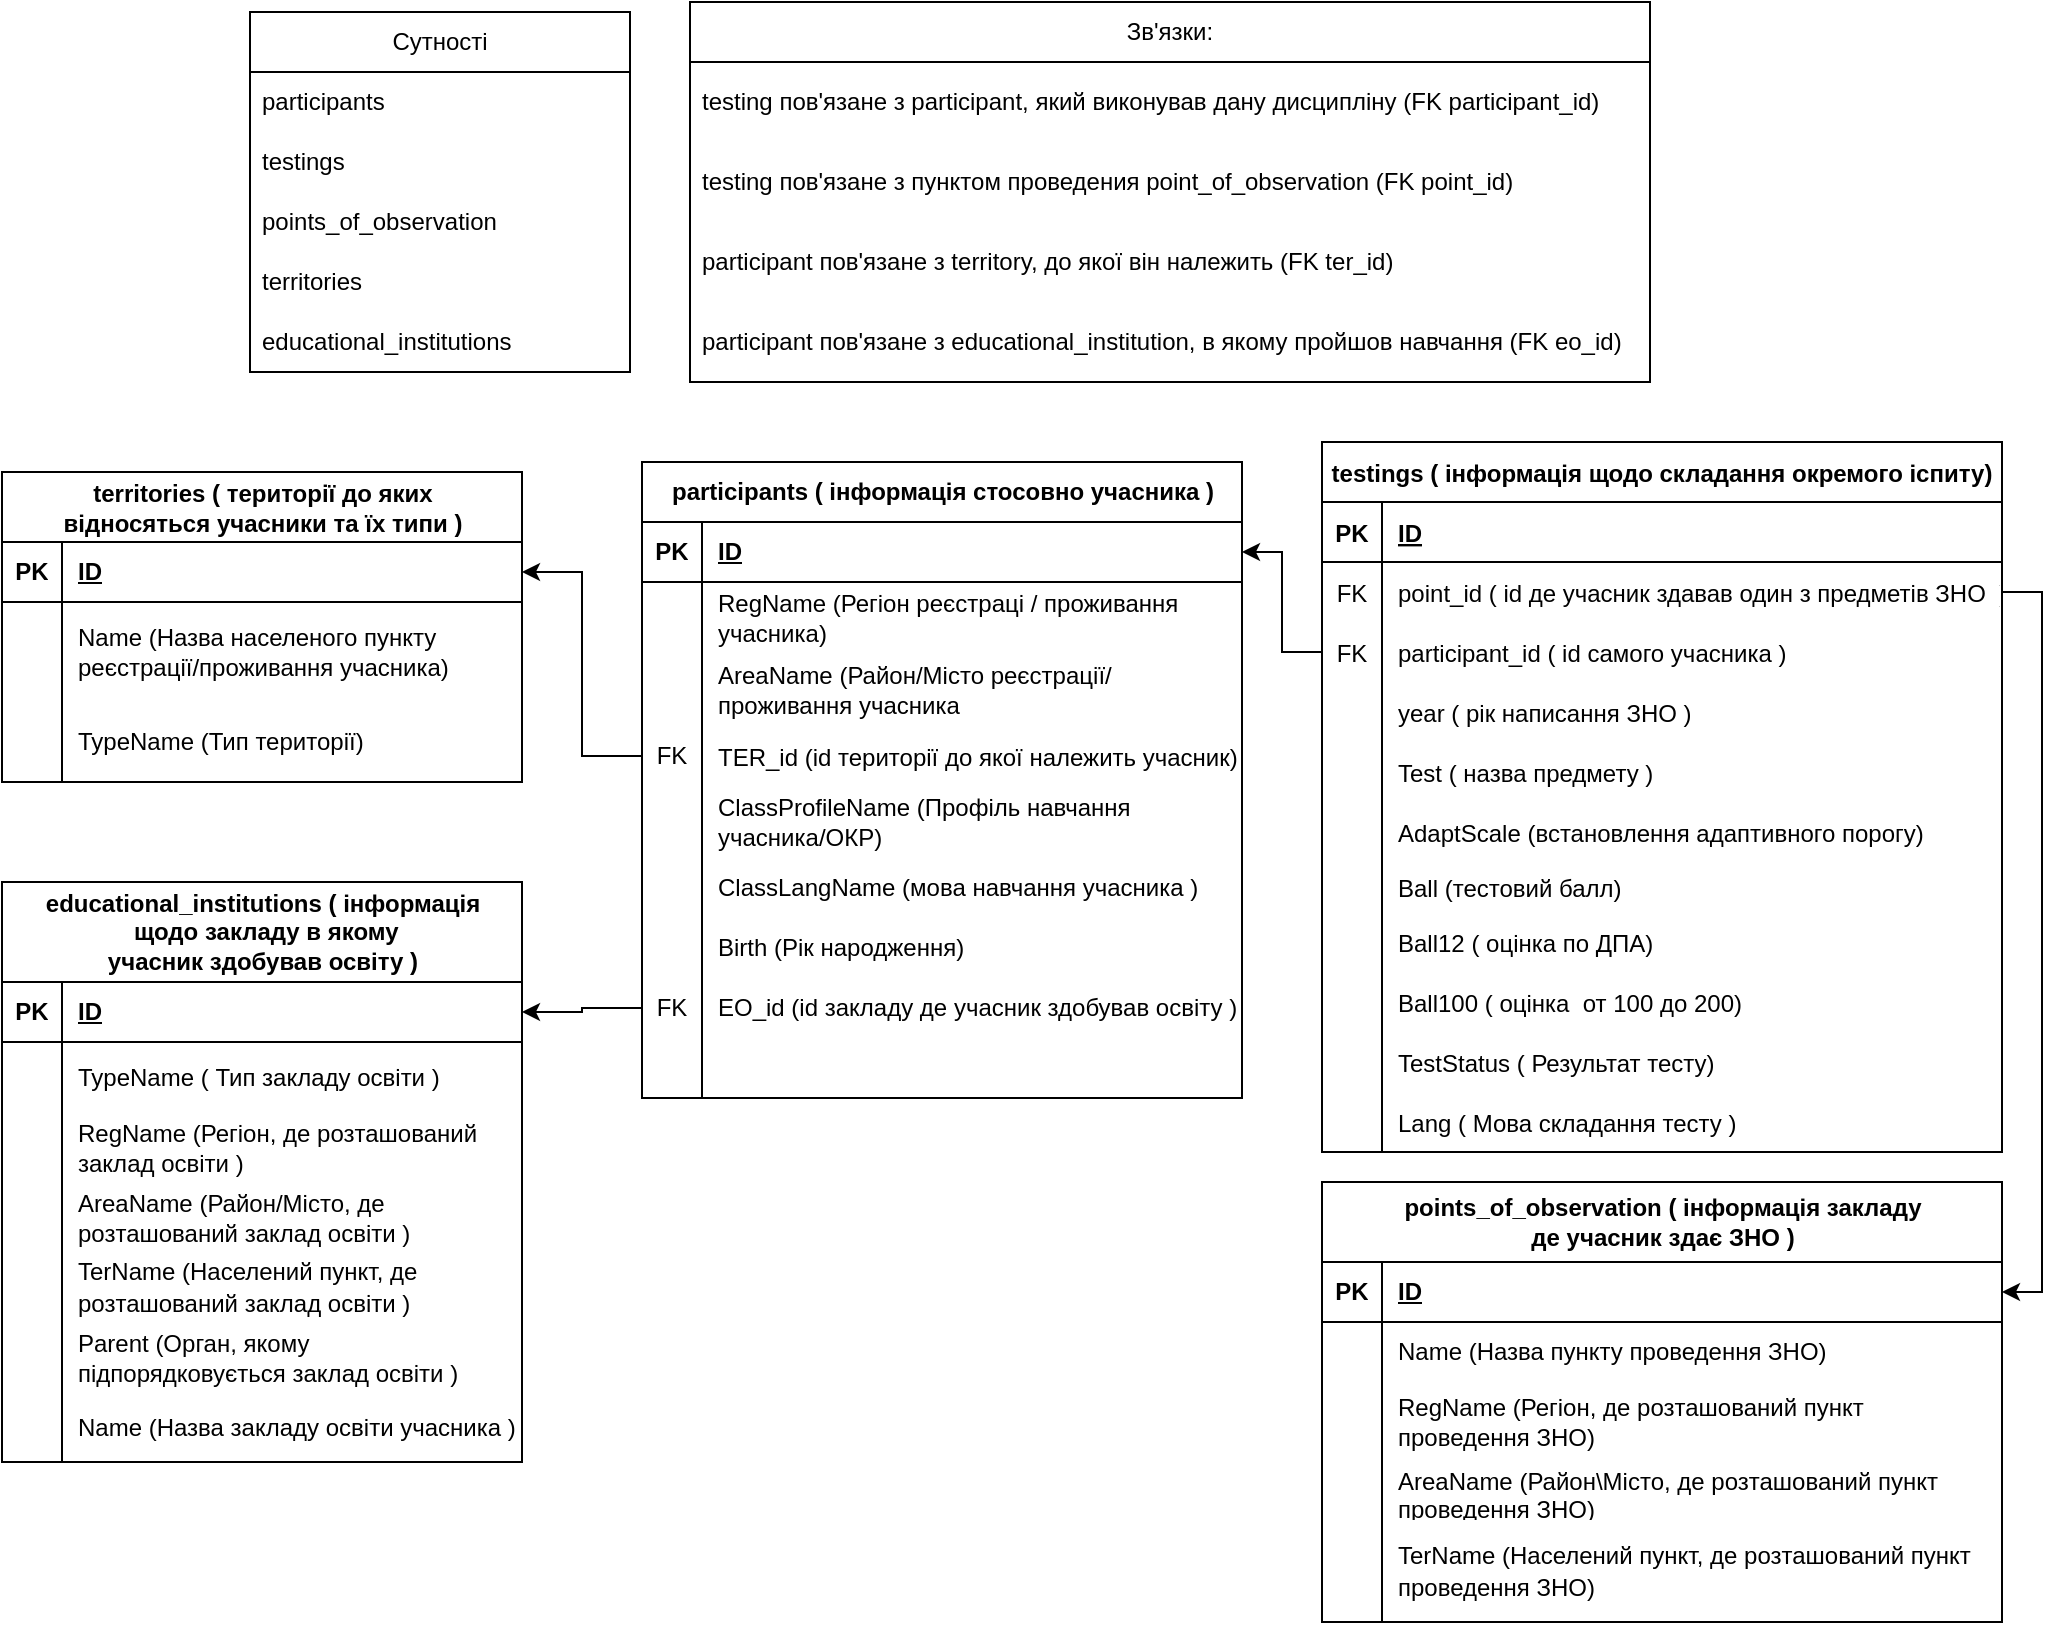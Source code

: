 <mxfile version="21.3.2" type="device">
  <diagram name="Страница 1" id="4mitIDvyVvjJ1ASbw0P2">
    <mxGraphModel dx="1908" dy="829" grid="1" gridSize="10" guides="1" tooltips="1" connect="1" arrows="1" fold="1" page="0" pageScale="1" pageWidth="827" pageHeight="1169" math="0" shadow="0">
      <root>
        <mxCell id="0" />
        <mxCell id="1" parent="0" />
        <mxCell id="XaOCIZ9TYFifyEYZo8_j-1" value="Сутності" style="swimlane;fontStyle=0;childLayout=stackLayout;horizontal=1;startSize=30;horizontalStack=0;resizeParent=1;resizeParentMax=0;resizeLast=0;collapsible=1;marginBottom=0;whiteSpace=wrap;html=1;" vertex="1" parent="1">
          <mxGeometry x="64" y="235" width="190" height="180" as="geometry" />
        </mxCell>
        <mxCell id="XaOCIZ9TYFifyEYZo8_j-2" value="participants" style="text;strokeColor=none;fillColor=none;align=left;verticalAlign=middle;spacingLeft=4;spacingRight=4;overflow=hidden;points=[[0,0.5],[1,0.5]];portConstraint=eastwest;rotatable=0;whiteSpace=wrap;html=1;" vertex="1" parent="XaOCIZ9TYFifyEYZo8_j-1">
          <mxGeometry y="30" width="190" height="30" as="geometry" />
        </mxCell>
        <mxCell id="XaOCIZ9TYFifyEYZo8_j-3" value="testings" style="text;strokeColor=none;fillColor=none;align=left;verticalAlign=middle;spacingLeft=4;spacingRight=4;overflow=hidden;points=[[0,0.5],[1,0.5]];portConstraint=eastwest;rotatable=0;whiteSpace=wrap;html=1;" vertex="1" parent="XaOCIZ9TYFifyEYZo8_j-1">
          <mxGeometry y="60" width="190" height="30" as="geometry" />
        </mxCell>
        <mxCell id="XaOCIZ9TYFifyEYZo8_j-4" value="points_of_observation" style="text;strokeColor=none;fillColor=none;align=left;verticalAlign=middle;spacingLeft=4;spacingRight=4;overflow=hidden;points=[[0,0.5],[1,0.5]];portConstraint=eastwest;rotatable=0;whiteSpace=wrap;html=1;" vertex="1" parent="XaOCIZ9TYFifyEYZo8_j-1">
          <mxGeometry y="90" width="190" height="30" as="geometry" />
        </mxCell>
        <mxCell id="XaOCIZ9TYFifyEYZo8_j-5" value="territories" style="text;strokeColor=none;fillColor=none;align=left;verticalAlign=middle;spacingLeft=4;spacingRight=4;overflow=hidden;points=[[0,0.5],[1,0.5]];portConstraint=eastwest;rotatable=0;whiteSpace=wrap;html=1;" vertex="1" parent="XaOCIZ9TYFifyEYZo8_j-1">
          <mxGeometry y="120" width="190" height="30" as="geometry" />
        </mxCell>
        <mxCell id="XaOCIZ9TYFifyEYZo8_j-6" value="educational_institutions" style="text;strokeColor=none;fillColor=none;align=left;verticalAlign=middle;spacingLeft=4;spacingRight=4;overflow=hidden;points=[[0,0.5],[1,0.5]];portConstraint=eastwest;rotatable=0;whiteSpace=wrap;html=1;" vertex="1" parent="XaOCIZ9TYFifyEYZo8_j-1">
          <mxGeometry y="150" width="190" height="30" as="geometry" />
        </mxCell>
        <mxCell id="XaOCIZ9TYFifyEYZo8_j-7" value="Зв&#39;язки:" style="swimlane;fontStyle=0;childLayout=stackLayout;horizontal=1;startSize=30;horizontalStack=0;resizeParent=1;resizeParentMax=0;resizeLast=0;collapsible=1;marginBottom=0;whiteSpace=wrap;html=1;" vertex="1" parent="1">
          <mxGeometry x="284" y="230" width="480" height="190" as="geometry" />
        </mxCell>
        <mxCell id="XaOCIZ9TYFifyEYZo8_j-8" value="testing&amp;nbsp;пов&#39;язане з participant, який виконував дану дисципліну&amp;nbsp;(FK&amp;nbsp;participant_id)" style="text;strokeColor=none;fillColor=none;align=left;verticalAlign=middle;spacingLeft=4;spacingRight=4;overflow=hidden;points=[[0,0.5],[1,0.5]];portConstraint=eastwest;rotatable=0;whiteSpace=wrap;html=1;" vertex="1" parent="XaOCIZ9TYFifyEYZo8_j-7">
          <mxGeometry y="30" width="480" height="40" as="geometry" />
        </mxCell>
        <mxCell id="XaOCIZ9TYFifyEYZo8_j-9" value="testing&amp;nbsp;пов&#39;язане з&amp;nbsp;пунктом проведения point_of_observation (FK point_id)" style="text;strokeColor=none;fillColor=none;align=left;verticalAlign=middle;spacingLeft=4;spacingRight=4;overflow=hidden;points=[[0,0.5],[1,0.5]];portConstraint=eastwest;rotatable=0;whiteSpace=wrap;html=1;" vertex="1" parent="XaOCIZ9TYFifyEYZo8_j-7">
          <mxGeometry y="70" width="480" height="40" as="geometry" />
        </mxCell>
        <mxCell id="XaOCIZ9TYFifyEYZo8_j-10" value="participant&amp;nbsp;пов&#39;язане з territory, до якої він належить&amp;nbsp;(FK ter_id)" style="text;strokeColor=none;fillColor=none;align=left;verticalAlign=middle;spacingLeft=4;spacingRight=4;overflow=hidden;points=[[0,0.5],[1,0.5]];portConstraint=eastwest;rotatable=0;whiteSpace=wrap;html=1;" vertex="1" parent="XaOCIZ9TYFifyEYZo8_j-7">
          <mxGeometry y="110" width="480" height="40" as="geometry" />
        </mxCell>
        <mxCell id="XaOCIZ9TYFifyEYZo8_j-11" value="participant&amp;nbsp;пов&#39;язане з educational_institution, в якому пройшов навчання (FK eo_id)" style="text;strokeColor=none;fillColor=none;align=left;verticalAlign=middle;spacingLeft=4;spacingRight=4;overflow=hidden;points=[[0,0.5],[1,0.5]];portConstraint=eastwest;rotatable=0;whiteSpace=wrap;html=1;" vertex="1" parent="XaOCIZ9TYFifyEYZo8_j-7">
          <mxGeometry y="150" width="480" height="40" as="geometry" />
        </mxCell>
        <mxCell id="XaOCIZ9TYFifyEYZo8_j-12" value="testings ( інформація щодо складання окремого іспиту)" style="shape=table;startSize=30;container=1;collapsible=1;childLayout=tableLayout;fixedRows=1;rowLines=0;fontStyle=1;align=center;resizeLast=1;" vertex="1" parent="1">
          <mxGeometry x="600" y="450" width="340" height="355" as="geometry">
            <mxRectangle x="540" y="240" width="370" height="30" as="alternateBounds" />
          </mxGeometry>
        </mxCell>
        <mxCell id="XaOCIZ9TYFifyEYZo8_j-13" value="" style="shape=partialRectangle;collapsible=0;dropTarget=0;pointerEvents=0;fillColor=none;points=[[0,0.5],[1,0.5]];portConstraint=eastwest;top=0;left=0;right=0;bottom=1;" vertex="1" parent="XaOCIZ9TYFifyEYZo8_j-12">
          <mxGeometry y="30" width="340" height="30" as="geometry" />
        </mxCell>
        <mxCell id="XaOCIZ9TYFifyEYZo8_j-14" value="PK" style="shape=partialRectangle;overflow=hidden;connectable=0;fillColor=none;top=0;left=0;bottom=0;right=0;fontStyle=1;" vertex="1" parent="XaOCIZ9TYFifyEYZo8_j-13">
          <mxGeometry width="30" height="30" as="geometry">
            <mxRectangle width="30" height="30" as="alternateBounds" />
          </mxGeometry>
        </mxCell>
        <mxCell id="XaOCIZ9TYFifyEYZo8_j-15" value="ID" style="shape=partialRectangle;overflow=hidden;connectable=0;fillColor=none;top=0;left=0;bottom=0;right=0;align=left;spacingLeft=6;fontStyle=5;" vertex="1" parent="XaOCIZ9TYFifyEYZo8_j-13">
          <mxGeometry x="30" width="310" height="30" as="geometry">
            <mxRectangle width="310" height="30" as="alternateBounds" />
          </mxGeometry>
        </mxCell>
        <mxCell id="XaOCIZ9TYFifyEYZo8_j-16" value="" style="shape=partialRectangle;collapsible=0;dropTarget=0;pointerEvents=0;fillColor=none;points=[[0,0.5],[1,0.5]];portConstraint=eastwest;top=0;left=0;right=0;bottom=0;" vertex="1" parent="XaOCIZ9TYFifyEYZo8_j-12">
          <mxGeometry y="60" width="340" height="30" as="geometry" />
        </mxCell>
        <mxCell id="XaOCIZ9TYFifyEYZo8_j-17" value="FK" style="shape=partialRectangle;overflow=hidden;connectable=0;fillColor=none;top=0;left=0;bottom=0;right=0;" vertex="1" parent="XaOCIZ9TYFifyEYZo8_j-16">
          <mxGeometry width="30" height="30" as="geometry">
            <mxRectangle width="30" height="30" as="alternateBounds" />
          </mxGeometry>
        </mxCell>
        <mxCell id="XaOCIZ9TYFifyEYZo8_j-18" value="point_id ( id де учасник здавав один з предметів ЗНО  )" style="shape=partialRectangle;overflow=hidden;connectable=0;fillColor=none;top=0;left=0;bottom=0;right=0;align=left;spacingLeft=6;" vertex="1" parent="XaOCIZ9TYFifyEYZo8_j-16">
          <mxGeometry x="30" width="310" height="30" as="geometry">
            <mxRectangle width="310" height="30" as="alternateBounds" />
          </mxGeometry>
        </mxCell>
        <mxCell id="XaOCIZ9TYFifyEYZo8_j-19" value="" style="shape=partialRectangle;collapsible=0;dropTarget=0;pointerEvents=0;fillColor=none;points=[[0,0.5],[1,0.5]];portConstraint=eastwest;top=0;left=0;right=0;bottom=0;" vertex="1" parent="XaOCIZ9TYFifyEYZo8_j-12">
          <mxGeometry y="90" width="340" height="30" as="geometry" />
        </mxCell>
        <mxCell id="XaOCIZ9TYFifyEYZo8_j-20" value="FK" style="shape=partialRectangle;overflow=hidden;connectable=0;fillColor=none;top=0;left=0;bottom=0;right=0;" vertex="1" parent="XaOCIZ9TYFifyEYZo8_j-19">
          <mxGeometry width="30" height="30" as="geometry">
            <mxRectangle width="30" height="30" as="alternateBounds" />
          </mxGeometry>
        </mxCell>
        <mxCell id="XaOCIZ9TYFifyEYZo8_j-21" value="participant_id ( id самого учасника )" style="shape=partialRectangle;overflow=hidden;connectable=0;fillColor=none;top=0;left=0;bottom=0;right=0;align=left;spacingLeft=6;" vertex="1" parent="XaOCIZ9TYFifyEYZo8_j-19">
          <mxGeometry x="30" width="310" height="30" as="geometry">
            <mxRectangle width="310" height="30" as="alternateBounds" />
          </mxGeometry>
        </mxCell>
        <mxCell id="XaOCIZ9TYFifyEYZo8_j-22" value="" style="shape=partialRectangle;collapsible=0;dropTarget=0;pointerEvents=0;fillColor=none;points=[[0,0.5],[1,0.5]];portConstraint=eastwest;top=0;left=0;right=0;bottom=0;" vertex="1" parent="XaOCIZ9TYFifyEYZo8_j-12">
          <mxGeometry y="120" width="340" height="30" as="geometry" />
        </mxCell>
        <mxCell id="XaOCIZ9TYFifyEYZo8_j-23" value="" style="shape=partialRectangle;overflow=hidden;connectable=0;fillColor=none;top=0;left=0;bottom=0;right=0;" vertex="1" parent="XaOCIZ9TYFifyEYZo8_j-22">
          <mxGeometry width="30" height="30" as="geometry">
            <mxRectangle width="30" height="30" as="alternateBounds" />
          </mxGeometry>
        </mxCell>
        <mxCell id="XaOCIZ9TYFifyEYZo8_j-24" value="year ( рік написання ЗНО )" style="shape=partialRectangle;overflow=hidden;connectable=0;fillColor=none;top=0;left=0;bottom=0;right=0;align=left;spacingLeft=6;" vertex="1" parent="XaOCIZ9TYFifyEYZo8_j-22">
          <mxGeometry x="30" width="310" height="30" as="geometry">
            <mxRectangle width="310" height="30" as="alternateBounds" />
          </mxGeometry>
        </mxCell>
        <mxCell id="XaOCIZ9TYFifyEYZo8_j-25" value="" style="shape=partialRectangle;collapsible=0;dropTarget=0;pointerEvents=0;fillColor=none;points=[[0,0.5],[1,0.5]];portConstraint=eastwest;top=0;left=0;right=0;bottom=0;" vertex="1" parent="XaOCIZ9TYFifyEYZo8_j-12">
          <mxGeometry y="150" width="340" height="30" as="geometry" />
        </mxCell>
        <mxCell id="XaOCIZ9TYFifyEYZo8_j-26" value="" style="shape=partialRectangle;overflow=hidden;connectable=0;fillColor=none;top=0;left=0;bottom=0;right=0;" vertex="1" parent="XaOCIZ9TYFifyEYZo8_j-25">
          <mxGeometry width="30" height="30" as="geometry">
            <mxRectangle width="30" height="30" as="alternateBounds" />
          </mxGeometry>
        </mxCell>
        <mxCell id="XaOCIZ9TYFifyEYZo8_j-27" value="Test ( назва предмету )" style="shape=partialRectangle;overflow=hidden;connectable=0;fillColor=none;top=0;left=0;bottom=0;right=0;align=left;spacingLeft=6;" vertex="1" parent="XaOCIZ9TYFifyEYZo8_j-25">
          <mxGeometry x="30" width="310" height="30" as="geometry">
            <mxRectangle width="310" height="30" as="alternateBounds" />
          </mxGeometry>
        </mxCell>
        <mxCell id="XaOCIZ9TYFifyEYZo8_j-28" value="" style="shape=partialRectangle;collapsible=0;dropTarget=0;pointerEvents=0;fillColor=none;points=[[0,0.5],[1,0.5]];portConstraint=eastwest;top=0;left=0;right=0;bottom=0;" vertex="1" parent="XaOCIZ9TYFifyEYZo8_j-12">
          <mxGeometry y="180" width="340" height="30" as="geometry" />
        </mxCell>
        <mxCell id="XaOCIZ9TYFifyEYZo8_j-29" value="" style="shape=partialRectangle;overflow=hidden;connectable=0;fillColor=none;top=0;left=0;bottom=0;right=0;" vertex="1" parent="XaOCIZ9TYFifyEYZo8_j-28">
          <mxGeometry width="30" height="30" as="geometry">
            <mxRectangle width="30" height="30" as="alternateBounds" />
          </mxGeometry>
        </mxCell>
        <mxCell id="XaOCIZ9TYFifyEYZo8_j-30" value="AdaptScale (встановлення адаптивного порогу)" style="shape=partialRectangle;overflow=hidden;connectable=0;fillColor=none;top=0;left=0;bottom=0;right=0;align=left;spacingLeft=6;" vertex="1" parent="XaOCIZ9TYFifyEYZo8_j-28">
          <mxGeometry x="30" width="310" height="30" as="geometry">
            <mxRectangle width="310" height="30" as="alternateBounds" />
          </mxGeometry>
        </mxCell>
        <mxCell id="XaOCIZ9TYFifyEYZo8_j-31" value="" style="shape=partialRectangle;collapsible=0;dropTarget=0;pointerEvents=0;fillColor=none;points=[[0,0.5],[1,0.5]];portConstraint=eastwest;top=0;left=0;right=0;bottom=0;" vertex="1" parent="XaOCIZ9TYFifyEYZo8_j-12">
          <mxGeometry y="210" width="340" height="25" as="geometry" />
        </mxCell>
        <mxCell id="XaOCIZ9TYFifyEYZo8_j-32" value="" style="shape=partialRectangle;overflow=hidden;connectable=0;fillColor=none;top=0;left=0;bottom=0;right=0;" vertex="1" parent="XaOCIZ9TYFifyEYZo8_j-31">
          <mxGeometry width="30" height="25" as="geometry">
            <mxRectangle width="30" height="25" as="alternateBounds" />
          </mxGeometry>
        </mxCell>
        <mxCell id="XaOCIZ9TYFifyEYZo8_j-33" value="Ball (тестовий балл)" style="shape=partialRectangle;overflow=hidden;connectable=0;fillColor=none;top=0;left=0;bottom=0;right=0;align=left;spacingLeft=6;" vertex="1" parent="XaOCIZ9TYFifyEYZo8_j-31">
          <mxGeometry x="30" width="310" height="25" as="geometry">
            <mxRectangle width="310" height="25" as="alternateBounds" />
          </mxGeometry>
        </mxCell>
        <mxCell id="XaOCIZ9TYFifyEYZo8_j-34" value="" style="shape=partialRectangle;collapsible=0;dropTarget=0;pointerEvents=0;fillColor=none;points=[[0,0.5],[1,0.5]];portConstraint=eastwest;top=0;left=0;right=0;bottom=0;" vertex="1" parent="XaOCIZ9TYFifyEYZo8_j-12">
          <mxGeometry y="235" width="340" height="30" as="geometry" />
        </mxCell>
        <mxCell id="XaOCIZ9TYFifyEYZo8_j-35" value="" style="shape=partialRectangle;overflow=hidden;connectable=0;fillColor=none;top=0;left=0;bottom=0;right=0;" vertex="1" parent="XaOCIZ9TYFifyEYZo8_j-34">
          <mxGeometry width="30" height="30" as="geometry">
            <mxRectangle width="30" height="30" as="alternateBounds" />
          </mxGeometry>
        </mxCell>
        <mxCell id="XaOCIZ9TYFifyEYZo8_j-36" value="Ball12 ( оцінка по ДПА)" style="shape=partialRectangle;overflow=hidden;connectable=0;fillColor=none;top=0;left=0;bottom=0;right=0;align=left;spacingLeft=6;" vertex="1" parent="XaOCIZ9TYFifyEYZo8_j-34">
          <mxGeometry x="30" width="310" height="30" as="geometry">
            <mxRectangle width="310" height="30" as="alternateBounds" />
          </mxGeometry>
        </mxCell>
        <mxCell id="XaOCIZ9TYFifyEYZo8_j-37" value="" style="shape=partialRectangle;collapsible=0;dropTarget=0;pointerEvents=0;fillColor=none;points=[[0,0.5],[1,0.5]];portConstraint=eastwest;top=0;left=0;right=0;bottom=0;" vertex="1" parent="XaOCIZ9TYFifyEYZo8_j-12">
          <mxGeometry y="265" width="340" height="30" as="geometry" />
        </mxCell>
        <mxCell id="XaOCIZ9TYFifyEYZo8_j-38" value="" style="shape=partialRectangle;overflow=hidden;connectable=0;fillColor=none;top=0;left=0;bottom=0;right=0;" vertex="1" parent="XaOCIZ9TYFifyEYZo8_j-37">
          <mxGeometry width="30" height="30" as="geometry">
            <mxRectangle width="30" height="30" as="alternateBounds" />
          </mxGeometry>
        </mxCell>
        <mxCell id="XaOCIZ9TYFifyEYZo8_j-39" value="Ball100 ( оцінка  от 100 до 200)" style="shape=partialRectangle;overflow=hidden;connectable=0;fillColor=none;top=0;left=0;bottom=0;right=0;align=left;spacingLeft=6;" vertex="1" parent="XaOCIZ9TYFifyEYZo8_j-37">
          <mxGeometry x="30" width="310" height="30" as="geometry">
            <mxRectangle width="310" height="30" as="alternateBounds" />
          </mxGeometry>
        </mxCell>
        <mxCell id="XaOCIZ9TYFifyEYZo8_j-40" value="" style="shape=partialRectangle;collapsible=0;dropTarget=0;pointerEvents=0;fillColor=none;points=[[0,0.5],[1,0.5]];portConstraint=eastwest;top=0;left=0;right=0;bottom=0;" vertex="1" parent="XaOCIZ9TYFifyEYZo8_j-12">
          <mxGeometry y="295" width="340" height="30" as="geometry" />
        </mxCell>
        <mxCell id="XaOCIZ9TYFifyEYZo8_j-41" value="" style="shape=partialRectangle;overflow=hidden;connectable=0;fillColor=none;top=0;left=0;bottom=0;right=0;" vertex="1" parent="XaOCIZ9TYFifyEYZo8_j-40">
          <mxGeometry width="30" height="30" as="geometry">
            <mxRectangle width="30" height="30" as="alternateBounds" />
          </mxGeometry>
        </mxCell>
        <mxCell id="XaOCIZ9TYFifyEYZo8_j-42" value="TestStatus ( Результат тесту)" style="shape=partialRectangle;overflow=hidden;connectable=0;fillColor=none;top=0;left=0;bottom=0;right=0;align=left;spacingLeft=6;" vertex="1" parent="XaOCIZ9TYFifyEYZo8_j-40">
          <mxGeometry x="30" width="310" height="30" as="geometry">
            <mxRectangle width="310" height="30" as="alternateBounds" />
          </mxGeometry>
        </mxCell>
        <mxCell id="XaOCIZ9TYFifyEYZo8_j-43" value="" style="shape=partialRectangle;collapsible=0;dropTarget=0;pointerEvents=0;fillColor=none;points=[[0,0.5],[1,0.5]];portConstraint=eastwest;top=0;left=0;right=0;bottom=0;" vertex="1" parent="XaOCIZ9TYFifyEYZo8_j-12">
          <mxGeometry y="325" width="340" height="30" as="geometry" />
        </mxCell>
        <mxCell id="XaOCIZ9TYFifyEYZo8_j-44" value="" style="shape=partialRectangle;overflow=hidden;connectable=0;fillColor=none;top=0;left=0;bottom=0;right=0;" vertex="1" parent="XaOCIZ9TYFifyEYZo8_j-43">
          <mxGeometry width="30" height="30" as="geometry">
            <mxRectangle width="30" height="30" as="alternateBounds" />
          </mxGeometry>
        </mxCell>
        <mxCell id="XaOCIZ9TYFifyEYZo8_j-45" value="Lang ( Мова складання тесту )" style="shape=partialRectangle;overflow=hidden;connectable=0;fillColor=none;top=0;left=0;bottom=0;right=0;align=left;spacingLeft=6;" vertex="1" parent="XaOCIZ9TYFifyEYZo8_j-43">
          <mxGeometry x="30" width="310" height="30" as="geometry">
            <mxRectangle width="310" height="30" as="alternateBounds" />
          </mxGeometry>
        </mxCell>
        <mxCell id="XaOCIZ9TYFifyEYZo8_j-52" value="educational_institutions ( інформація&lt;br&gt;&amp;nbsp;щодо закладу в якому &lt;br&gt;учасник здобував освіту )" style="shape=table;startSize=50;container=1;collapsible=1;childLayout=tableLayout;fixedRows=1;rowLines=0;fontStyle=1;align=center;resizeLast=1;html=1;" vertex="1" parent="1">
          <mxGeometry x="-60" y="670" width="260" height="290" as="geometry" />
        </mxCell>
        <mxCell id="XaOCIZ9TYFifyEYZo8_j-53" value="" style="shape=tableRow;horizontal=0;startSize=0;swimlaneHead=0;swimlaneBody=0;fillColor=none;collapsible=0;dropTarget=0;points=[[0,0.5],[1,0.5]];portConstraint=eastwest;top=0;left=0;right=0;bottom=1;" vertex="1" parent="XaOCIZ9TYFifyEYZo8_j-52">
          <mxGeometry y="50" width="260" height="30" as="geometry" />
        </mxCell>
        <mxCell id="XaOCIZ9TYFifyEYZo8_j-54" value="PK" style="shape=partialRectangle;connectable=0;fillColor=none;top=0;left=0;bottom=0;right=0;fontStyle=1;overflow=hidden;whiteSpace=wrap;html=1;" vertex="1" parent="XaOCIZ9TYFifyEYZo8_j-53">
          <mxGeometry width="30" height="30" as="geometry">
            <mxRectangle width="30" height="30" as="alternateBounds" />
          </mxGeometry>
        </mxCell>
        <mxCell id="XaOCIZ9TYFifyEYZo8_j-55" value="ID" style="shape=partialRectangle;connectable=0;fillColor=none;top=0;left=0;bottom=0;right=0;align=left;spacingLeft=6;fontStyle=5;overflow=hidden;whiteSpace=wrap;html=1;" vertex="1" parent="XaOCIZ9TYFifyEYZo8_j-53">
          <mxGeometry x="30" width="230" height="30" as="geometry">
            <mxRectangle width="230" height="30" as="alternateBounds" />
          </mxGeometry>
        </mxCell>
        <mxCell id="XaOCIZ9TYFifyEYZo8_j-56" value="" style="shape=tableRow;horizontal=0;startSize=0;swimlaneHead=0;swimlaneBody=0;fillColor=none;collapsible=0;dropTarget=0;points=[[0,0.5],[1,0.5]];portConstraint=eastwest;top=0;left=0;right=0;bottom=0;" vertex="1" parent="XaOCIZ9TYFifyEYZo8_j-52">
          <mxGeometry y="80" width="260" height="35" as="geometry" />
        </mxCell>
        <mxCell id="XaOCIZ9TYFifyEYZo8_j-57" value="" style="shape=partialRectangle;connectable=0;fillColor=none;top=0;left=0;bottom=0;right=0;editable=1;overflow=hidden;whiteSpace=wrap;html=1;" vertex="1" parent="XaOCIZ9TYFifyEYZo8_j-56">
          <mxGeometry width="30" height="35" as="geometry">
            <mxRectangle width="30" height="35" as="alternateBounds" />
          </mxGeometry>
        </mxCell>
        <mxCell id="XaOCIZ9TYFifyEYZo8_j-58" value="TypeName (&amp;nbsp;Тип закладу освіти )" style="shape=partialRectangle;connectable=0;fillColor=none;top=0;left=0;bottom=0;right=0;align=left;spacingLeft=6;overflow=hidden;whiteSpace=wrap;html=1;" vertex="1" parent="XaOCIZ9TYFifyEYZo8_j-56">
          <mxGeometry x="30" width="230" height="35" as="geometry">
            <mxRectangle width="230" height="35" as="alternateBounds" />
          </mxGeometry>
        </mxCell>
        <mxCell id="XaOCIZ9TYFifyEYZo8_j-59" value="" style="shape=tableRow;horizontal=0;startSize=0;swimlaneHead=0;swimlaneBody=0;fillColor=none;collapsible=0;dropTarget=0;points=[[0,0.5],[1,0.5]];portConstraint=eastwest;top=0;left=0;right=0;bottom=0;" vertex="1" parent="XaOCIZ9TYFifyEYZo8_j-52">
          <mxGeometry y="115" width="260" height="35" as="geometry" />
        </mxCell>
        <mxCell id="XaOCIZ9TYFifyEYZo8_j-60" value="" style="shape=partialRectangle;connectable=0;fillColor=none;top=0;left=0;bottom=0;right=0;editable=1;overflow=hidden;whiteSpace=wrap;html=1;" vertex="1" parent="XaOCIZ9TYFifyEYZo8_j-59">
          <mxGeometry width="30" height="35" as="geometry">
            <mxRectangle width="30" height="35" as="alternateBounds" />
          </mxGeometry>
        </mxCell>
        <mxCell id="XaOCIZ9TYFifyEYZo8_j-61" value="RegName (Регіон, де розташований заклад освіти )" style="shape=partialRectangle;connectable=0;fillColor=none;top=0;left=0;bottom=0;right=0;align=left;spacingLeft=6;overflow=hidden;whiteSpace=wrap;html=1;" vertex="1" parent="XaOCIZ9TYFifyEYZo8_j-59">
          <mxGeometry x="30" width="230" height="35" as="geometry">
            <mxRectangle width="230" height="35" as="alternateBounds" />
          </mxGeometry>
        </mxCell>
        <mxCell id="XaOCIZ9TYFifyEYZo8_j-62" value="" style="shape=tableRow;horizontal=0;startSize=0;swimlaneHead=0;swimlaneBody=0;fillColor=none;collapsible=0;dropTarget=0;points=[[0,0.5],[1,0.5]];portConstraint=eastwest;top=0;left=0;right=0;bottom=0;" vertex="1" parent="XaOCIZ9TYFifyEYZo8_j-52">
          <mxGeometry y="150" width="260" height="35" as="geometry" />
        </mxCell>
        <mxCell id="XaOCIZ9TYFifyEYZo8_j-63" value="" style="shape=partialRectangle;connectable=0;fillColor=none;top=0;left=0;bottom=0;right=0;editable=1;overflow=hidden;whiteSpace=wrap;html=1;" vertex="1" parent="XaOCIZ9TYFifyEYZo8_j-62">
          <mxGeometry width="30" height="35" as="geometry">
            <mxRectangle width="30" height="35" as="alternateBounds" />
          </mxGeometry>
        </mxCell>
        <mxCell id="XaOCIZ9TYFifyEYZo8_j-64" value="AreaName (Район/Місто, де розташований заклад освіти )" style="shape=partialRectangle;connectable=0;fillColor=none;top=0;left=0;bottom=0;right=0;align=left;spacingLeft=6;overflow=hidden;whiteSpace=wrap;html=1;" vertex="1" parent="XaOCIZ9TYFifyEYZo8_j-62">
          <mxGeometry x="30" width="230" height="35" as="geometry">
            <mxRectangle width="230" height="35" as="alternateBounds" />
          </mxGeometry>
        </mxCell>
        <mxCell id="XaOCIZ9TYFifyEYZo8_j-65" value="" style="shape=tableRow;horizontal=0;startSize=0;swimlaneHead=0;swimlaneBody=0;fillColor=none;collapsible=0;dropTarget=0;points=[[0,0.5],[1,0.5]];portConstraint=eastwest;top=0;left=0;right=0;bottom=0;" vertex="1" parent="XaOCIZ9TYFifyEYZo8_j-52">
          <mxGeometry y="185" width="260" height="35" as="geometry" />
        </mxCell>
        <mxCell id="XaOCIZ9TYFifyEYZo8_j-66" value="" style="shape=partialRectangle;connectable=0;fillColor=none;top=0;left=0;bottom=0;right=0;editable=1;overflow=hidden;whiteSpace=wrap;html=1;" vertex="1" parent="XaOCIZ9TYFifyEYZo8_j-65">
          <mxGeometry width="30" height="35" as="geometry">
            <mxRectangle width="30" height="35" as="alternateBounds" />
          </mxGeometry>
        </mxCell>
        <mxCell id="XaOCIZ9TYFifyEYZo8_j-67" value="TerName (Населений пункт, де розташований заклад освіти )&lt;span style=&quot;border-color: var(--border-color); font-size: 14px; background-color: rgb(250, 250, 250); font-family: Roboto, -apple-system, &amp;quot;apple color emoji&amp;quot;, BlinkMacSystemFont, &amp;quot;Segoe UI&amp;quot;, Oxygen-Sans, Ubuntu, Cantarell, &amp;quot;Helvetica Neue&amp;quot;, sans-serif;&quot;&gt;&lt;br style=&quot;border-color: var(--border-color);&quot;&gt;&lt;/span&gt;" style="shape=partialRectangle;connectable=0;fillColor=none;top=0;left=0;bottom=0;right=0;align=left;spacingLeft=6;overflow=hidden;whiteSpace=wrap;html=1;" vertex="1" parent="XaOCIZ9TYFifyEYZo8_j-65">
          <mxGeometry x="30" width="230" height="35" as="geometry">
            <mxRectangle width="230" height="35" as="alternateBounds" />
          </mxGeometry>
        </mxCell>
        <mxCell id="XaOCIZ9TYFifyEYZo8_j-68" value="" style="shape=tableRow;horizontal=0;startSize=0;swimlaneHead=0;swimlaneBody=0;fillColor=none;collapsible=0;dropTarget=0;points=[[0,0.5],[1,0.5]];portConstraint=eastwest;top=0;left=0;right=0;bottom=0;" vertex="1" parent="XaOCIZ9TYFifyEYZo8_j-52">
          <mxGeometry y="220" width="260" height="35" as="geometry" />
        </mxCell>
        <mxCell id="XaOCIZ9TYFifyEYZo8_j-69" value="" style="shape=partialRectangle;connectable=0;fillColor=none;top=0;left=0;bottom=0;right=0;editable=1;overflow=hidden;whiteSpace=wrap;html=1;" vertex="1" parent="XaOCIZ9TYFifyEYZo8_j-68">
          <mxGeometry width="30" height="35" as="geometry">
            <mxRectangle width="30" height="35" as="alternateBounds" />
          </mxGeometry>
        </mxCell>
        <mxCell id="XaOCIZ9TYFifyEYZo8_j-70" value="Parent (Орган, якому підпорядковується заклад освіти )" style="shape=partialRectangle;connectable=0;fillColor=none;top=0;left=0;bottom=0;right=0;align=left;spacingLeft=6;overflow=hidden;whiteSpace=wrap;html=1;" vertex="1" parent="XaOCIZ9TYFifyEYZo8_j-68">
          <mxGeometry x="30" width="230" height="35" as="geometry">
            <mxRectangle width="230" height="35" as="alternateBounds" />
          </mxGeometry>
        </mxCell>
        <mxCell id="XaOCIZ9TYFifyEYZo8_j-71" value="" style="shape=tableRow;horizontal=0;startSize=0;swimlaneHead=0;swimlaneBody=0;fillColor=none;collapsible=0;dropTarget=0;points=[[0,0.5],[1,0.5]];portConstraint=eastwest;top=0;left=0;right=0;bottom=0;" vertex="1" parent="XaOCIZ9TYFifyEYZo8_j-52">
          <mxGeometry y="255" width="260" height="35" as="geometry" />
        </mxCell>
        <mxCell id="XaOCIZ9TYFifyEYZo8_j-72" value="" style="shape=partialRectangle;connectable=0;fillColor=none;top=0;left=0;bottom=0;right=0;editable=1;overflow=hidden;whiteSpace=wrap;html=1;" vertex="1" parent="XaOCIZ9TYFifyEYZo8_j-71">
          <mxGeometry width="30" height="35" as="geometry">
            <mxRectangle width="30" height="35" as="alternateBounds" />
          </mxGeometry>
        </mxCell>
        <mxCell id="XaOCIZ9TYFifyEYZo8_j-73" value="Name (Назва закладу освіти учасника )" style="shape=partialRectangle;connectable=0;fillColor=none;top=0;left=0;bottom=0;right=0;align=left;spacingLeft=6;overflow=hidden;whiteSpace=wrap;html=1;" vertex="1" parent="XaOCIZ9TYFifyEYZo8_j-71">
          <mxGeometry x="30" width="230" height="35" as="geometry">
            <mxRectangle width="230" height="35" as="alternateBounds" />
          </mxGeometry>
        </mxCell>
        <mxCell id="XaOCIZ9TYFifyEYZo8_j-74" value="points_of_observation ( інформація закладу&lt;br&gt;де учасник здає ЗНО )" style="shape=table;startSize=40;container=1;collapsible=1;childLayout=tableLayout;fixedRows=1;rowLines=0;fontStyle=1;align=center;resizeLast=1;html=1;" vertex="1" parent="1">
          <mxGeometry x="600" y="820" width="340" height="220" as="geometry" />
        </mxCell>
        <mxCell id="XaOCIZ9TYFifyEYZo8_j-75" value="" style="shape=tableRow;horizontal=0;startSize=0;swimlaneHead=0;swimlaneBody=0;fillColor=none;collapsible=0;dropTarget=0;points=[[0,0.5],[1,0.5]];portConstraint=eastwest;top=0;left=0;right=0;bottom=1;" vertex="1" parent="XaOCIZ9TYFifyEYZo8_j-74">
          <mxGeometry y="40" width="340" height="30" as="geometry" />
        </mxCell>
        <mxCell id="XaOCIZ9TYFifyEYZo8_j-76" value="PK" style="shape=partialRectangle;connectable=0;fillColor=none;top=0;left=0;bottom=0;right=0;fontStyle=1;overflow=hidden;whiteSpace=wrap;html=1;" vertex="1" parent="XaOCIZ9TYFifyEYZo8_j-75">
          <mxGeometry width="30" height="30" as="geometry">
            <mxRectangle width="30" height="30" as="alternateBounds" />
          </mxGeometry>
        </mxCell>
        <mxCell id="XaOCIZ9TYFifyEYZo8_j-77" value="ID" style="shape=partialRectangle;connectable=0;fillColor=none;top=0;left=0;bottom=0;right=0;align=left;spacingLeft=6;fontStyle=5;overflow=hidden;whiteSpace=wrap;html=1;" vertex="1" parent="XaOCIZ9TYFifyEYZo8_j-75">
          <mxGeometry x="30" width="310" height="30" as="geometry">
            <mxRectangle width="310" height="30" as="alternateBounds" />
          </mxGeometry>
        </mxCell>
        <mxCell id="XaOCIZ9TYFifyEYZo8_j-78" value="" style="shape=tableRow;horizontal=0;startSize=0;swimlaneHead=0;swimlaneBody=0;fillColor=none;collapsible=0;dropTarget=0;points=[[0,0.5],[1,0.5]];portConstraint=eastwest;top=0;left=0;right=0;bottom=0;" vertex="1" parent="XaOCIZ9TYFifyEYZo8_j-74">
          <mxGeometry y="70" width="340" height="30" as="geometry" />
        </mxCell>
        <mxCell id="XaOCIZ9TYFifyEYZo8_j-79" value="" style="shape=partialRectangle;connectable=0;fillColor=none;top=0;left=0;bottom=0;right=0;editable=1;overflow=hidden;whiteSpace=wrap;html=1;" vertex="1" parent="XaOCIZ9TYFifyEYZo8_j-78">
          <mxGeometry width="30" height="30" as="geometry">
            <mxRectangle width="30" height="30" as="alternateBounds" />
          </mxGeometry>
        </mxCell>
        <mxCell id="XaOCIZ9TYFifyEYZo8_j-80" value="Name (Назва пункту проведення ЗНО)" style="shape=partialRectangle;connectable=0;fillColor=none;top=0;left=0;bottom=0;right=0;align=left;spacingLeft=6;overflow=hidden;whiteSpace=wrap;html=1;" vertex="1" parent="XaOCIZ9TYFifyEYZo8_j-78">
          <mxGeometry x="30" width="310" height="30" as="geometry">
            <mxRectangle width="310" height="30" as="alternateBounds" />
          </mxGeometry>
        </mxCell>
        <mxCell id="XaOCIZ9TYFifyEYZo8_j-81" value="" style="shape=tableRow;horizontal=0;startSize=0;swimlaneHead=0;swimlaneBody=0;fillColor=none;collapsible=0;dropTarget=0;points=[[0,0.5],[1,0.5]];portConstraint=eastwest;top=0;left=0;right=0;bottom=0;" vertex="1" parent="XaOCIZ9TYFifyEYZo8_j-74">
          <mxGeometry y="100" width="340" height="40" as="geometry" />
        </mxCell>
        <mxCell id="XaOCIZ9TYFifyEYZo8_j-82" value="" style="shape=partialRectangle;connectable=0;fillColor=none;top=0;left=0;bottom=0;right=0;editable=1;overflow=hidden;whiteSpace=wrap;html=1;" vertex="1" parent="XaOCIZ9TYFifyEYZo8_j-81">
          <mxGeometry width="30" height="40" as="geometry">
            <mxRectangle width="30" height="40" as="alternateBounds" />
          </mxGeometry>
        </mxCell>
        <mxCell id="XaOCIZ9TYFifyEYZo8_j-83" value="RegName (Регіон, де розташований пункт проведення ЗНО)" style="shape=partialRectangle;connectable=0;fillColor=none;top=0;left=0;bottom=0;right=0;align=left;spacingLeft=6;overflow=hidden;whiteSpace=wrap;html=1;" vertex="1" parent="XaOCIZ9TYFifyEYZo8_j-81">
          <mxGeometry x="30" width="310" height="40" as="geometry">
            <mxRectangle width="310" height="40" as="alternateBounds" />
          </mxGeometry>
        </mxCell>
        <mxCell id="XaOCIZ9TYFifyEYZo8_j-84" value="" style="shape=tableRow;horizontal=0;startSize=0;swimlaneHead=0;swimlaneBody=0;fillColor=none;collapsible=0;dropTarget=0;points=[[0,0.5],[1,0.5]];portConstraint=eastwest;top=0;left=0;right=0;bottom=0;" vertex="1" parent="XaOCIZ9TYFifyEYZo8_j-74">
          <mxGeometry y="140" width="340" height="30" as="geometry" />
        </mxCell>
        <mxCell id="XaOCIZ9TYFifyEYZo8_j-85" value="" style="shape=partialRectangle;connectable=0;fillColor=none;top=0;left=0;bottom=0;right=0;editable=1;overflow=hidden;whiteSpace=wrap;html=1;" vertex="1" parent="XaOCIZ9TYFifyEYZo8_j-84">
          <mxGeometry width="30" height="30" as="geometry">
            <mxRectangle width="30" height="30" as="alternateBounds" />
          </mxGeometry>
        </mxCell>
        <mxCell id="XaOCIZ9TYFifyEYZo8_j-86" value="AreaName (Район\Місто, де розташований пункт проведення ЗНО)" style="shape=partialRectangle;connectable=0;fillColor=none;top=0;left=0;bottom=0;right=0;align=left;spacingLeft=6;overflow=hidden;whiteSpace=wrap;html=1;" vertex="1" parent="XaOCIZ9TYFifyEYZo8_j-84">
          <mxGeometry x="30" width="310" height="30" as="geometry">
            <mxRectangle width="310" height="30" as="alternateBounds" />
          </mxGeometry>
        </mxCell>
        <mxCell id="XaOCIZ9TYFifyEYZo8_j-87" value="" style="shape=tableRow;horizontal=0;startSize=0;swimlaneHead=0;swimlaneBody=0;fillColor=none;collapsible=0;dropTarget=0;points=[[0,0.5],[1,0.5]];portConstraint=eastwest;top=0;left=0;right=0;bottom=0;" vertex="1" parent="XaOCIZ9TYFifyEYZo8_j-74">
          <mxGeometry y="170" width="340" height="50" as="geometry" />
        </mxCell>
        <mxCell id="XaOCIZ9TYFifyEYZo8_j-88" value="" style="shape=partialRectangle;connectable=0;fillColor=none;top=0;left=0;bottom=0;right=0;editable=1;overflow=hidden;whiteSpace=wrap;html=1;" vertex="1" parent="XaOCIZ9TYFifyEYZo8_j-87">
          <mxGeometry width="30" height="50" as="geometry">
            <mxRectangle width="30" height="50" as="alternateBounds" />
          </mxGeometry>
        </mxCell>
        <mxCell id="XaOCIZ9TYFifyEYZo8_j-89" value="TerName (Населений пункт, де розташований пункт проведення ЗНО)&lt;span style=&quot;border-color: var(--border-color); font-size: 14px; background-color: rgb(250, 250, 250); font-family: Roboto, -apple-system, &amp;quot;apple color emoji&amp;quot;, BlinkMacSystemFont, &amp;quot;Segoe UI&amp;quot;, Oxygen-Sans, Ubuntu, Cantarell, &amp;quot;Helvetica Neue&amp;quot;, sans-serif;&quot;&gt;&lt;br style=&quot;border-color: var(--border-color);&quot;&gt;&lt;/span&gt;" style="shape=partialRectangle;connectable=0;fillColor=none;top=0;left=0;bottom=0;right=0;align=left;spacingLeft=6;overflow=hidden;whiteSpace=wrap;html=1;" vertex="1" parent="XaOCIZ9TYFifyEYZo8_j-87">
          <mxGeometry x="30" width="310" height="50" as="geometry">
            <mxRectangle width="310" height="50" as="alternateBounds" />
          </mxGeometry>
        </mxCell>
        <mxCell id="XaOCIZ9TYFifyEYZo8_j-90" value="participants ( інформація стосовно учасника )" style="shape=table;startSize=30;container=1;collapsible=1;childLayout=tableLayout;fixedRows=1;rowLines=0;fontStyle=1;align=center;resizeLast=1;html=1;" vertex="1" parent="1">
          <mxGeometry x="260" y="460" width="300" height="318" as="geometry" />
        </mxCell>
        <mxCell id="XaOCIZ9TYFifyEYZo8_j-91" value="" style="shape=tableRow;horizontal=0;startSize=0;swimlaneHead=0;swimlaneBody=0;fillColor=none;collapsible=0;dropTarget=0;points=[[0,0.5],[1,0.5]];portConstraint=eastwest;top=0;left=0;right=0;bottom=1;" vertex="1" parent="XaOCIZ9TYFifyEYZo8_j-90">
          <mxGeometry y="30" width="300" height="30" as="geometry" />
        </mxCell>
        <mxCell id="XaOCIZ9TYFifyEYZo8_j-92" value="PK" style="shape=partialRectangle;connectable=0;fillColor=none;top=0;left=0;bottom=0;right=0;fontStyle=1;overflow=hidden;whiteSpace=wrap;html=1;" vertex="1" parent="XaOCIZ9TYFifyEYZo8_j-91">
          <mxGeometry width="30" height="30" as="geometry">
            <mxRectangle width="30" height="30" as="alternateBounds" />
          </mxGeometry>
        </mxCell>
        <mxCell id="XaOCIZ9TYFifyEYZo8_j-93" value="ID" style="shape=partialRectangle;connectable=0;fillColor=none;top=0;left=0;bottom=0;right=0;align=left;spacingLeft=6;fontStyle=5;overflow=hidden;whiteSpace=wrap;html=1;" vertex="1" parent="XaOCIZ9TYFifyEYZo8_j-91">
          <mxGeometry x="30" width="270" height="30" as="geometry">
            <mxRectangle width="270" height="30" as="alternateBounds" />
          </mxGeometry>
        </mxCell>
        <mxCell id="XaOCIZ9TYFifyEYZo8_j-94" value="" style="shape=tableRow;horizontal=0;startSize=0;swimlaneHead=0;swimlaneBody=0;fillColor=none;collapsible=0;dropTarget=0;points=[[0,0.5],[1,0.5]];portConstraint=eastwest;top=0;left=0;right=0;bottom=0;" vertex="1" parent="XaOCIZ9TYFifyEYZo8_j-90">
          <mxGeometry y="60" width="300" height="36" as="geometry" />
        </mxCell>
        <mxCell id="XaOCIZ9TYFifyEYZo8_j-95" value="" style="shape=partialRectangle;connectable=0;fillColor=none;top=0;left=0;bottom=0;right=0;editable=1;overflow=hidden;whiteSpace=wrap;html=1;" vertex="1" parent="XaOCIZ9TYFifyEYZo8_j-94">
          <mxGeometry width="30" height="36" as="geometry">
            <mxRectangle width="30" height="36" as="alternateBounds" />
          </mxGeometry>
        </mxCell>
        <mxCell id="XaOCIZ9TYFifyEYZo8_j-96" value="RegName (Регіон реєстраці / проживання учасника)" style="shape=partialRectangle;connectable=0;fillColor=none;top=0;left=0;bottom=0;right=0;align=left;spacingLeft=6;overflow=hidden;whiteSpace=wrap;html=1;" vertex="1" parent="XaOCIZ9TYFifyEYZo8_j-94">
          <mxGeometry x="30" width="270" height="36" as="geometry">
            <mxRectangle width="270" height="36" as="alternateBounds" />
          </mxGeometry>
        </mxCell>
        <mxCell id="XaOCIZ9TYFifyEYZo8_j-97" value="" style="shape=tableRow;horizontal=0;startSize=0;swimlaneHead=0;swimlaneBody=0;fillColor=none;collapsible=0;dropTarget=0;points=[[0,0.5],[1,0.5]];portConstraint=eastwest;top=0;left=0;right=0;bottom=0;" vertex="1" parent="XaOCIZ9TYFifyEYZo8_j-90">
          <mxGeometry y="96" width="300" height="36" as="geometry" />
        </mxCell>
        <mxCell id="XaOCIZ9TYFifyEYZo8_j-98" value="" style="shape=partialRectangle;connectable=0;fillColor=none;top=0;left=0;bottom=0;right=0;editable=1;overflow=hidden;whiteSpace=wrap;html=1;" vertex="1" parent="XaOCIZ9TYFifyEYZo8_j-97">
          <mxGeometry width="30" height="36" as="geometry">
            <mxRectangle width="30" height="36" as="alternateBounds" />
          </mxGeometry>
        </mxCell>
        <mxCell id="XaOCIZ9TYFifyEYZo8_j-99" value="AreaName (Район/Місто реєстрації/проживання учасника&amp;nbsp;" style="shape=partialRectangle;connectable=0;fillColor=none;top=0;left=0;bottom=0;right=0;align=left;spacingLeft=6;overflow=hidden;whiteSpace=wrap;html=1;" vertex="1" parent="XaOCIZ9TYFifyEYZo8_j-97">
          <mxGeometry x="30" width="270" height="36" as="geometry">
            <mxRectangle width="270" height="36" as="alternateBounds" />
          </mxGeometry>
        </mxCell>
        <mxCell id="XaOCIZ9TYFifyEYZo8_j-100" value="" style="shape=tableRow;horizontal=0;startSize=0;swimlaneHead=0;swimlaneBody=0;fillColor=none;collapsible=0;dropTarget=0;points=[[0,0.5],[1,0.5]];portConstraint=eastwest;top=0;left=0;right=0;bottom=0;" vertex="1" parent="XaOCIZ9TYFifyEYZo8_j-90">
          <mxGeometry y="132" width="300" height="30" as="geometry" />
        </mxCell>
        <mxCell id="XaOCIZ9TYFifyEYZo8_j-101" value="FK" style="shape=partialRectangle;connectable=0;fillColor=none;top=0;left=0;bottom=0;right=0;editable=1;overflow=hidden;whiteSpace=wrap;html=1;" vertex="1" parent="XaOCIZ9TYFifyEYZo8_j-100">
          <mxGeometry width="30" height="30" as="geometry">
            <mxRectangle width="30" height="30" as="alternateBounds" />
          </mxGeometry>
        </mxCell>
        <mxCell id="XaOCIZ9TYFifyEYZo8_j-102" value="TER_id (id території до якої належить учасник)&lt;span style=&quot;border-color: var(--border-color); font-size: 14px; background-color: rgb(250, 250, 250); font-family: Roboto, -apple-system, &amp;quot;apple color emoji&amp;quot;, BlinkMacSystemFont, &amp;quot;Segoe UI&amp;quot;, Oxygen-Sans, Ubuntu, Cantarell, &amp;quot;Helvetica Neue&amp;quot;, sans-serif;&quot;&gt;&lt;br style=&quot;border-color: var(--border-color);&quot;&gt;&lt;/span&gt;" style="shape=partialRectangle;connectable=0;fillColor=none;top=0;left=0;bottom=0;right=0;align=left;spacingLeft=6;overflow=hidden;whiteSpace=wrap;html=1;" vertex="1" parent="XaOCIZ9TYFifyEYZo8_j-100">
          <mxGeometry x="30" width="270" height="30" as="geometry">
            <mxRectangle width="270" height="30" as="alternateBounds" />
          </mxGeometry>
        </mxCell>
        <mxCell id="XaOCIZ9TYFifyEYZo8_j-103" value="" style="shape=tableRow;horizontal=0;startSize=0;swimlaneHead=0;swimlaneBody=0;fillColor=none;collapsible=0;dropTarget=0;points=[[0,0.5],[1,0.5]];portConstraint=eastwest;top=0;left=0;right=0;bottom=0;" vertex="1" parent="XaOCIZ9TYFifyEYZo8_j-90">
          <mxGeometry y="162" width="300" height="36" as="geometry" />
        </mxCell>
        <mxCell id="XaOCIZ9TYFifyEYZo8_j-104" value="" style="shape=partialRectangle;connectable=0;fillColor=none;top=0;left=0;bottom=0;right=0;editable=1;overflow=hidden;whiteSpace=wrap;html=1;" vertex="1" parent="XaOCIZ9TYFifyEYZo8_j-103">
          <mxGeometry width="30" height="36" as="geometry">
            <mxRectangle width="30" height="36" as="alternateBounds" />
          </mxGeometry>
        </mxCell>
        <mxCell id="XaOCIZ9TYFifyEYZo8_j-105" value="ClassProfileName (Профіль навчання учасника/ОКР)" style="shape=partialRectangle;connectable=0;fillColor=none;top=0;left=0;bottom=0;right=0;align=left;spacingLeft=6;overflow=hidden;whiteSpace=wrap;html=1;" vertex="1" parent="XaOCIZ9TYFifyEYZo8_j-103">
          <mxGeometry x="30" width="270" height="36" as="geometry">
            <mxRectangle width="270" height="36" as="alternateBounds" />
          </mxGeometry>
        </mxCell>
        <mxCell id="XaOCIZ9TYFifyEYZo8_j-106" value="" style="shape=tableRow;horizontal=0;startSize=0;swimlaneHead=0;swimlaneBody=0;fillColor=none;collapsible=0;dropTarget=0;points=[[0,0.5],[1,0.5]];portConstraint=eastwest;top=0;left=0;right=0;bottom=0;" vertex="1" parent="XaOCIZ9TYFifyEYZo8_j-90">
          <mxGeometry y="198" width="300" height="30" as="geometry" />
        </mxCell>
        <mxCell id="XaOCIZ9TYFifyEYZo8_j-107" value="" style="shape=partialRectangle;connectable=0;fillColor=none;top=0;left=0;bottom=0;right=0;editable=1;overflow=hidden;whiteSpace=wrap;html=1;" vertex="1" parent="XaOCIZ9TYFifyEYZo8_j-106">
          <mxGeometry width="30" height="30" as="geometry">
            <mxRectangle width="30" height="30" as="alternateBounds" />
          </mxGeometry>
        </mxCell>
        <mxCell id="XaOCIZ9TYFifyEYZo8_j-108" value="ClassLangName (мова навчання учасника )" style="shape=partialRectangle;connectable=0;fillColor=none;top=0;left=0;bottom=0;right=0;align=left;spacingLeft=6;overflow=hidden;whiteSpace=wrap;html=1;" vertex="1" parent="XaOCIZ9TYFifyEYZo8_j-106">
          <mxGeometry x="30" width="270" height="30" as="geometry">
            <mxRectangle width="270" height="30" as="alternateBounds" />
          </mxGeometry>
        </mxCell>
        <mxCell id="XaOCIZ9TYFifyEYZo8_j-109" value="" style="shape=tableRow;horizontal=0;startSize=0;swimlaneHead=0;swimlaneBody=0;fillColor=none;collapsible=0;dropTarget=0;points=[[0,0.5],[1,0.5]];portConstraint=eastwest;top=0;left=0;right=0;bottom=0;" vertex="1" parent="XaOCIZ9TYFifyEYZo8_j-90">
          <mxGeometry y="228" width="300" height="30" as="geometry" />
        </mxCell>
        <mxCell id="XaOCIZ9TYFifyEYZo8_j-110" value="" style="shape=partialRectangle;connectable=0;fillColor=none;top=0;left=0;bottom=0;right=0;editable=1;overflow=hidden;whiteSpace=wrap;html=1;" vertex="1" parent="XaOCIZ9TYFifyEYZo8_j-109">
          <mxGeometry width="30" height="30" as="geometry">
            <mxRectangle width="30" height="30" as="alternateBounds" />
          </mxGeometry>
        </mxCell>
        <mxCell id="XaOCIZ9TYFifyEYZo8_j-111" value="Birth (Рік народження)" style="shape=partialRectangle;connectable=0;fillColor=none;top=0;left=0;bottom=0;right=0;align=left;spacingLeft=6;overflow=hidden;whiteSpace=wrap;html=1;" vertex="1" parent="XaOCIZ9TYFifyEYZo8_j-109">
          <mxGeometry x="30" width="270" height="30" as="geometry">
            <mxRectangle width="270" height="30" as="alternateBounds" />
          </mxGeometry>
        </mxCell>
        <mxCell id="XaOCIZ9TYFifyEYZo8_j-112" value="" style="shape=tableRow;horizontal=0;startSize=0;swimlaneHead=0;swimlaneBody=0;fillColor=none;collapsible=0;dropTarget=0;points=[[0,0.5],[1,0.5]];portConstraint=eastwest;top=0;left=0;right=0;bottom=0;" vertex="1" parent="XaOCIZ9TYFifyEYZo8_j-90">
          <mxGeometry y="258" width="300" height="30" as="geometry" />
        </mxCell>
        <mxCell id="XaOCIZ9TYFifyEYZo8_j-113" value="FK" style="shape=partialRectangle;connectable=0;fillColor=none;top=0;left=0;bottom=0;right=0;editable=1;overflow=hidden;whiteSpace=wrap;html=1;" vertex="1" parent="XaOCIZ9TYFifyEYZo8_j-112">
          <mxGeometry width="30" height="30" as="geometry">
            <mxRectangle width="30" height="30" as="alternateBounds" />
          </mxGeometry>
        </mxCell>
        <mxCell id="XaOCIZ9TYFifyEYZo8_j-114" value="EO_id (id закладу де учасник здобував освіту )" style="shape=partialRectangle;connectable=0;fillColor=none;top=0;left=0;bottom=0;right=0;align=left;spacingLeft=6;overflow=hidden;whiteSpace=wrap;html=1;" vertex="1" parent="XaOCIZ9TYFifyEYZo8_j-112">
          <mxGeometry x="30" width="270" height="30" as="geometry">
            <mxRectangle width="270" height="30" as="alternateBounds" />
          </mxGeometry>
        </mxCell>
        <mxCell id="XaOCIZ9TYFifyEYZo8_j-115" value="" style="shape=tableRow;horizontal=0;startSize=0;swimlaneHead=0;swimlaneBody=0;fillColor=none;collapsible=0;dropTarget=0;points=[[0,0.5],[1,0.5]];portConstraint=eastwest;top=0;left=0;right=0;bottom=0;" vertex="1" parent="XaOCIZ9TYFifyEYZo8_j-90">
          <mxGeometry y="288" width="300" height="30" as="geometry" />
        </mxCell>
        <mxCell id="XaOCIZ9TYFifyEYZo8_j-116" value="" style="shape=partialRectangle;connectable=0;fillColor=none;top=0;left=0;bottom=0;right=0;editable=1;overflow=hidden;whiteSpace=wrap;html=1;" vertex="1" parent="XaOCIZ9TYFifyEYZo8_j-115">
          <mxGeometry width="30" height="30" as="geometry">
            <mxRectangle width="30" height="30" as="alternateBounds" />
          </mxGeometry>
        </mxCell>
        <mxCell id="XaOCIZ9TYFifyEYZo8_j-117" value="" style="shape=partialRectangle;connectable=0;fillColor=none;top=0;left=0;bottom=0;right=0;align=left;spacingLeft=6;overflow=hidden;whiteSpace=wrap;html=1;" vertex="1" parent="XaOCIZ9TYFifyEYZo8_j-115">
          <mxGeometry x="30" width="270" height="30" as="geometry">
            <mxRectangle width="270" height="30" as="alternateBounds" />
          </mxGeometry>
        </mxCell>
        <mxCell id="XaOCIZ9TYFifyEYZo8_j-118" value="territories ( території до яких &lt;br&gt;відносяться учасники та їх типи&amp;nbsp;)" style="shape=table;startSize=35;container=1;collapsible=1;childLayout=tableLayout;fixedRows=1;rowLines=0;fontStyle=1;align=center;resizeLast=1;html=1;" vertex="1" parent="1">
          <mxGeometry x="-60" y="465" width="260" height="155" as="geometry" />
        </mxCell>
        <mxCell id="XaOCIZ9TYFifyEYZo8_j-119" value="" style="shape=tableRow;horizontal=0;startSize=0;swimlaneHead=0;swimlaneBody=0;fillColor=none;collapsible=0;dropTarget=0;points=[[0,0.5],[1,0.5]];portConstraint=eastwest;top=0;left=0;right=0;bottom=1;" vertex="1" parent="XaOCIZ9TYFifyEYZo8_j-118">
          <mxGeometry y="35" width="260" height="30" as="geometry" />
        </mxCell>
        <mxCell id="XaOCIZ9TYFifyEYZo8_j-120" value="PK" style="shape=partialRectangle;connectable=0;fillColor=none;top=0;left=0;bottom=0;right=0;fontStyle=1;overflow=hidden;whiteSpace=wrap;html=1;" vertex="1" parent="XaOCIZ9TYFifyEYZo8_j-119">
          <mxGeometry width="30" height="30" as="geometry">
            <mxRectangle width="30" height="30" as="alternateBounds" />
          </mxGeometry>
        </mxCell>
        <mxCell id="XaOCIZ9TYFifyEYZo8_j-121" value="ID" style="shape=partialRectangle;connectable=0;fillColor=none;top=0;left=0;bottom=0;right=0;align=left;spacingLeft=6;fontStyle=5;overflow=hidden;whiteSpace=wrap;html=1;" vertex="1" parent="XaOCIZ9TYFifyEYZo8_j-119">
          <mxGeometry x="30" width="230" height="30" as="geometry">
            <mxRectangle width="230" height="30" as="alternateBounds" />
          </mxGeometry>
        </mxCell>
        <mxCell id="XaOCIZ9TYFifyEYZo8_j-122" value="" style="shape=tableRow;horizontal=0;startSize=0;swimlaneHead=0;swimlaneBody=0;fillColor=none;collapsible=0;dropTarget=0;points=[[0,0.5],[1,0.5]];portConstraint=eastwest;top=0;left=0;right=0;bottom=0;" vertex="1" parent="XaOCIZ9TYFifyEYZo8_j-118">
          <mxGeometry y="65" width="260" height="50" as="geometry" />
        </mxCell>
        <mxCell id="XaOCIZ9TYFifyEYZo8_j-123" value="" style="shape=partialRectangle;connectable=0;fillColor=none;top=0;left=0;bottom=0;right=0;editable=1;overflow=hidden;whiteSpace=wrap;html=1;" vertex="1" parent="XaOCIZ9TYFifyEYZo8_j-122">
          <mxGeometry width="30" height="50" as="geometry">
            <mxRectangle width="30" height="50" as="alternateBounds" />
          </mxGeometry>
        </mxCell>
        <mxCell id="XaOCIZ9TYFifyEYZo8_j-124" value="Name (Назва населеного пункту реєстрації/проживання учасника)" style="shape=partialRectangle;connectable=0;fillColor=none;top=0;left=0;bottom=0;right=0;align=left;spacingLeft=6;overflow=hidden;whiteSpace=wrap;html=1;" vertex="1" parent="XaOCIZ9TYFifyEYZo8_j-122">
          <mxGeometry x="30" width="230" height="50" as="geometry">
            <mxRectangle width="230" height="50" as="alternateBounds" />
          </mxGeometry>
        </mxCell>
        <mxCell id="XaOCIZ9TYFifyEYZo8_j-125" value="" style="shape=tableRow;horizontal=0;startSize=0;swimlaneHead=0;swimlaneBody=0;fillColor=none;collapsible=0;dropTarget=0;points=[[0,0.5],[1,0.5]];portConstraint=eastwest;top=0;left=0;right=0;bottom=0;" vertex="1" parent="XaOCIZ9TYFifyEYZo8_j-118">
          <mxGeometry y="115" width="260" height="40" as="geometry" />
        </mxCell>
        <mxCell id="XaOCIZ9TYFifyEYZo8_j-126" value="" style="shape=partialRectangle;connectable=0;fillColor=none;top=0;left=0;bottom=0;right=0;editable=1;overflow=hidden;whiteSpace=wrap;html=1;" vertex="1" parent="XaOCIZ9TYFifyEYZo8_j-125">
          <mxGeometry width="30" height="40" as="geometry">
            <mxRectangle width="30" height="40" as="alternateBounds" />
          </mxGeometry>
        </mxCell>
        <mxCell id="XaOCIZ9TYFifyEYZo8_j-127" value="TypeName (Тип території)" style="shape=partialRectangle;connectable=0;fillColor=none;top=0;left=0;bottom=0;right=0;align=left;spacingLeft=6;overflow=hidden;whiteSpace=wrap;html=1;" vertex="1" parent="XaOCIZ9TYFifyEYZo8_j-125">
          <mxGeometry x="30" width="230" height="40" as="geometry">
            <mxRectangle width="230" height="40" as="alternateBounds" />
          </mxGeometry>
        </mxCell>
        <mxCell id="XaOCIZ9TYFifyEYZo8_j-131" style="edgeStyle=orthogonalEdgeStyle;rounded=0;orthogonalLoop=1;jettySize=auto;html=1;entryX=1;entryY=0.5;entryDx=0;entryDy=0;" edge="1" parent="1" source="XaOCIZ9TYFifyEYZo8_j-19" target="XaOCIZ9TYFifyEYZo8_j-91">
          <mxGeometry relative="1" as="geometry" />
        </mxCell>
        <mxCell id="XaOCIZ9TYFifyEYZo8_j-132" style="edgeStyle=orthogonalEdgeStyle;rounded=0;orthogonalLoop=1;jettySize=auto;html=1;exitX=0;exitY=0.5;exitDx=0;exitDy=0;entryX=1;entryY=0.5;entryDx=0;entryDy=0;" edge="1" parent="1" source="XaOCIZ9TYFifyEYZo8_j-100" target="XaOCIZ9TYFifyEYZo8_j-119">
          <mxGeometry relative="1" as="geometry" />
        </mxCell>
        <mxCell id="XaOCIZ9TYFifyEYZo8_j-133" style="edgeStyle=orthogonalEdgeStyle;rounded=0;orthogonalLoop=1;jettySize=auto;html=1;exitX=0;exitY=0.5;exitDx=0;exitDy=0;" edge="1" parent="1" source="XaOCIZ9TYFifyEYZo8_j-112" target="XaOCIZ9TYFifyEYZo8_j-53">
          <mxGeometry relative="1" as="geometry" />
        </mxCell>
        <mxCell id="XaOCIZ9TYFifyEYZo8_j-135" style="edgeStyle=orthogonalEdgeStyle;rounded=0;orthogonalLoop=1;jettySize=auto;html=1;exitX=1;exitY=0.5;exitDx=0;exitDy=0;entryX=1;entryY=0.5;entryDx=0;entryDy=0;" edge="1" parent="1" source="XaOCIZ9TYFifyEYZo8_j-16" target="XaOCIZ9TYFifyEYZo8_j-75">
          <mxGeometry relative="1" as="geometry" />
        </mxCell>
      </root>
    </mxGraphModel>
  </diagram>
</mxfile>
